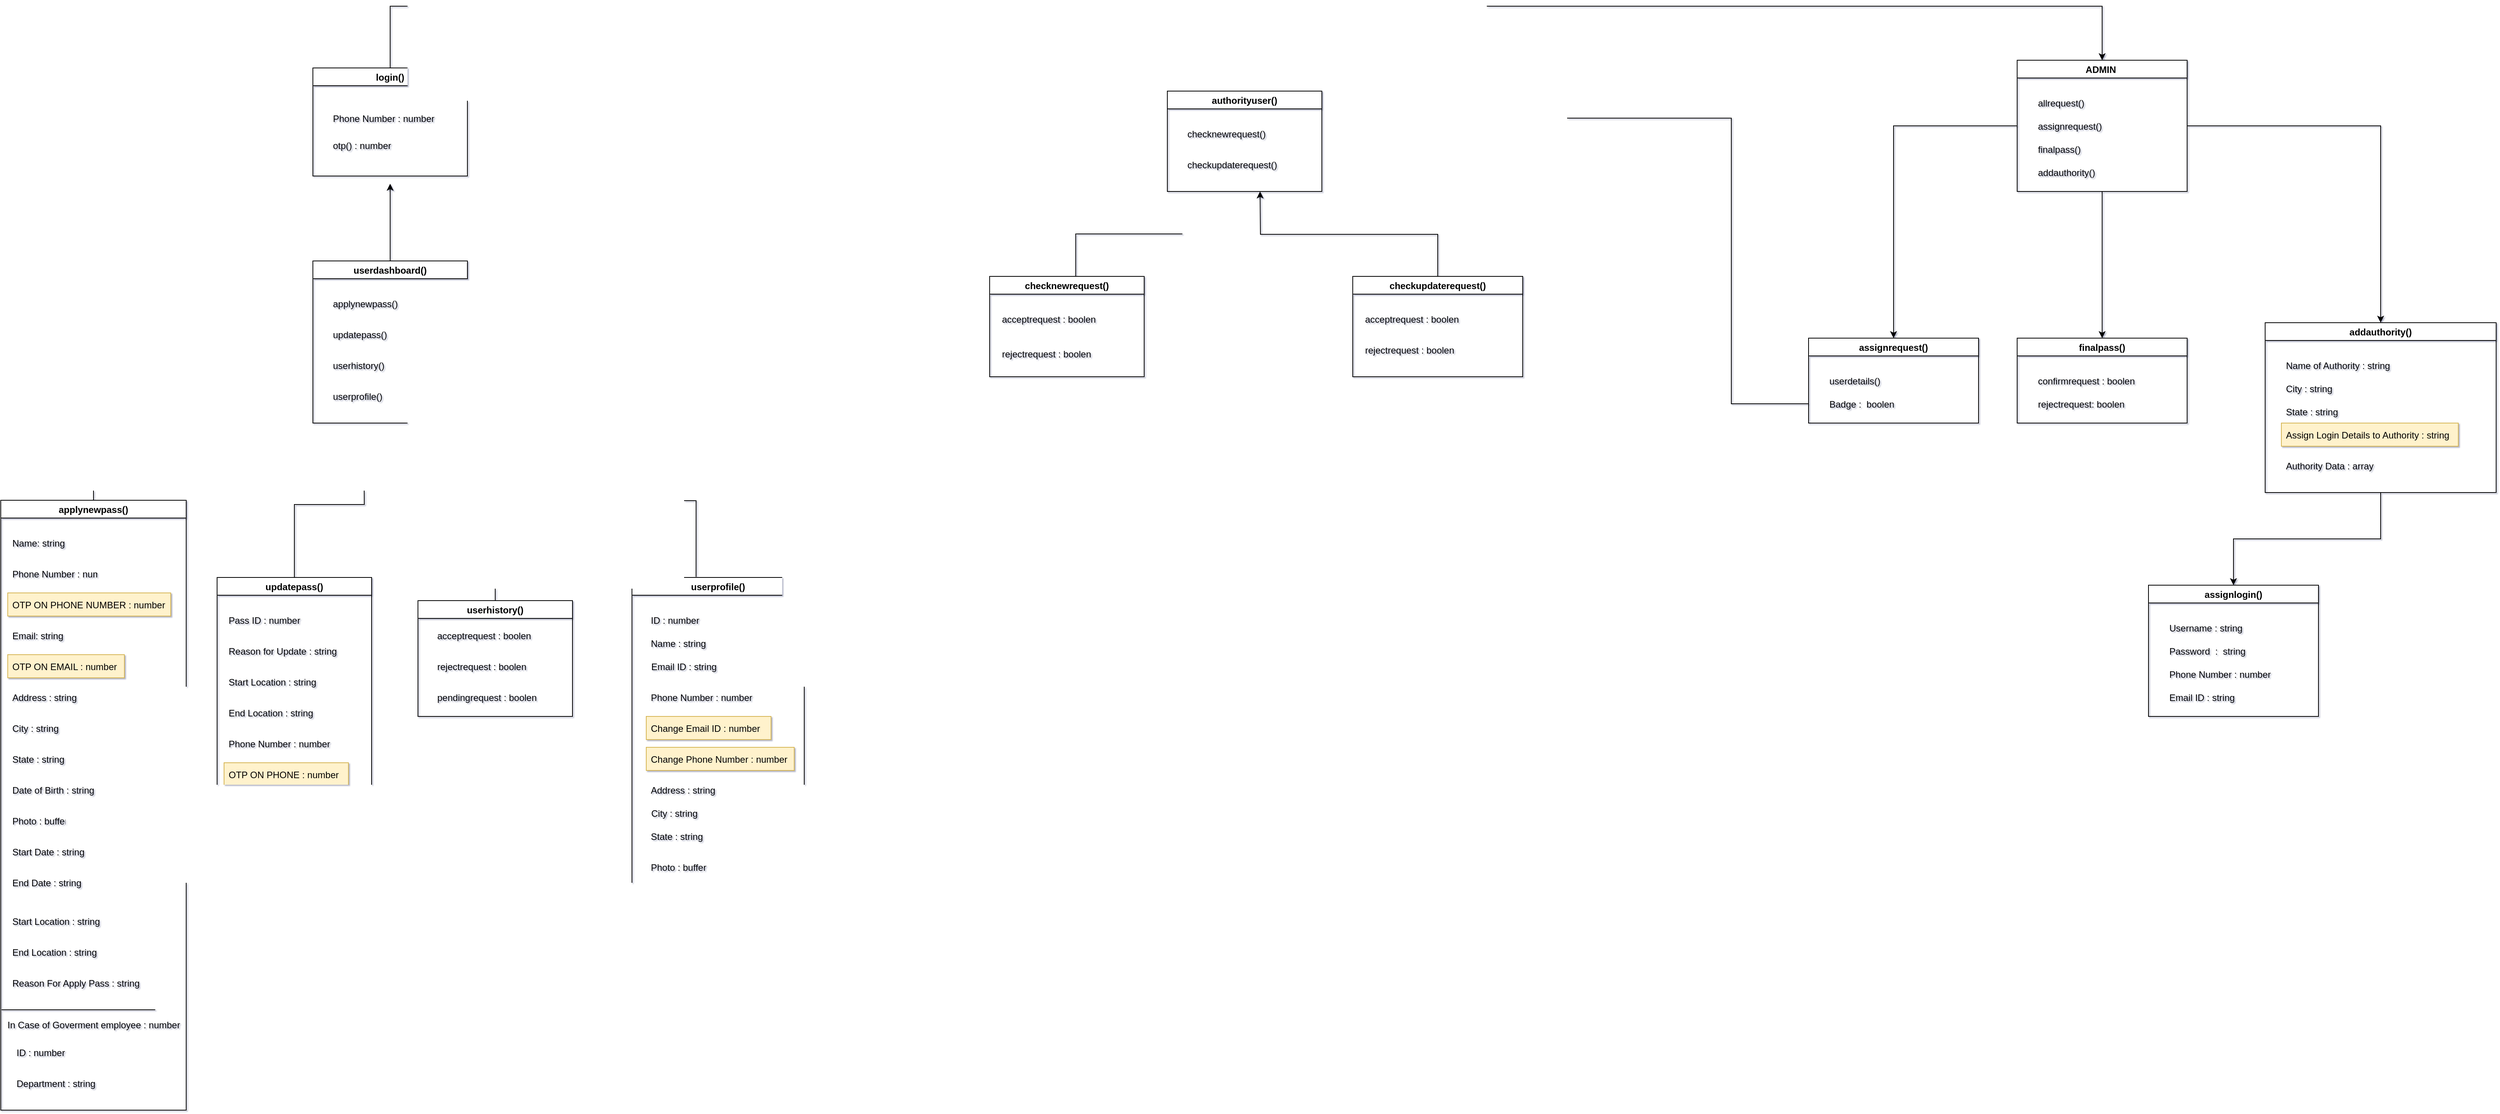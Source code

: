<mxfile version="16.5.1" type="device"><diagram id="8TVIFOBxvgKqiyBOybbR" name="Page-1"><mxGraphModel dx="4007" dy="1467" grid="1" gridSize="10" guides="1" tooltips="1" connect="1" arrows="1" fold="1" page="1" pageScale="1" pageWidth="850" pageHeight="1100" math="0" shadow="1"><root><mxCell id="0"/><mxCell id="1" parent="0"/><mxCell id="UsphuIVzsIokBbbqyyTt-1" value="authorityuser()" style="swimlane;" parent="1" vertex="1"><mxGeometry x="80" y="200" width="200" height="130" as="geometry"/></mxCell><mxCell id="UsphuIVzsIokBbbqyyTt-2" value="checknewrequest()" style="text;strokeColor=none;fillColor=none;align=left;verticalAlign=middle;spacingLeft=4;spacingRight=4;overflow=hidden;points=[[0,0.5],[1,0.5]];portConstraint=eastwest;rotatable=0;" parent="UsphuIVzsIokBbbqyyTt-1" vertex="1"><mxGeometry x="20" y="40" width="150" height="30" as="geometry"/></mxCell><mxCell id="UsphuIVzsIokBbbqyyTt-3" value="checkupdaterequest()" style="text;strokeColor=none;fillColor=none;align=left;verticalAlign=middle;spacingLeft=4;spacingRight=4;overflow=hidden;points=[[0,0.5],[1,0.5]];portConstraint=eastwest;rotatable=0;" parent="UsphuIVzsIokBbbqyyTt-1" vertex="1"><mxGeometry x="20" y="80" width="160" height="30" as="geometry"/></mxCell><mxCell id="UsphuIVzsIokBbbqyyTt-4" style="edgeStyle=orthogonalEdgeStyle;rounded=0;orthogonalLoop=1;jettySize=auto;html=1;entryX=0.25;entryY=1;entryDx=0;entryDy=0;exitX=0.557;exitY=-0.002;exitDx=0;exitDy=0;exitPerimeter=0;" parent="1" source="UsphuIVzsIokBbbqyyTt-5" target="UsphuIVzsIokBbbqyyTt-1" edge="1"><mxGeometry relative="1" as="geometry"/></mxCell><mxCell id="UsphuIVzsIokBbbqyyTt-5" value="checknewrequest()" style="swimlane;startSize=23;" parent="1" vertex="1"><mxGeometry x="-150" y="440" width="200" height="130" as="geometry"/></mxCell><mxCell id="UsphuIVzsIokBbbqyyTt-6" value="acceptrequest : boolen" style="text;strokeColor=none;fillColor=none;align=left;verticalAlign=middle;spacingLeft=4;spacingRight=4;overflow=hidden;points=[[0,0.5],[1,0.5]];portConstraint=eastwest;rotatable=0;" parent="UsphuIVzsIokBbbqyyTt-5" vertex="1"><mxGeometry x="10" y="40" width="150" height="30" as="geometry"/></mxCell><mxCell id="UsphuIVzsIokBbbqyyTt-7" value="rejectrequest : boolen" style="text;strokeColor=none;fillColor=none;align=left;verticalAlign=middle;spacingLeft=4;spacingRight=4;overflow=hidden;points=[[0,0.5],[1,0.5]];portConstraint=eastwest;rotatable=0;" parent="UsphuIVzsIokBbbqyyTt-5" vertex="1"><mxGeometry x="10" y="85" width="150" height="30" as="geometry"/></mxCell><mxCell id="UsphuIVzsIokBbbqyyTt-9" style="edgeStyle=orthogonalEdgeStyle;rounded=0;orthogonalLoop=1;jettySize=auto;html=1;exitX=0.5;exitY=0;exitDx=0;exitDy=0;" parent="1" source="UsphuIVzsIokBbbqyyTt-10" edge="1"><mxGeometry relative="1" as="geometry"><mxPoint x="200" y="330" as="targetPoint"/></mxGeometry></mxCell><mxCell id="UsphuIVzsIokBbbqyyTt-10" value="checkupdaterequest()" style="swimlane;" parent="1" vertex="1"><mxGeometry x="320" y="440" width="220" height="130" as="geometry"/></mxCell><mxCell id="HjtYf-KR7UW1iCb_bVnS-4" value="acceptrequest : boolen" style="text;strokeColor=none;fillColor=none;align=left;verticalAlign=middle;spacingLeft=4;spacingRight=4;overflow=hidden;points=[[0,0.5],[1,0.5]];portConstraint=eastwest;rotatable=0;" vertex="1" parent="UsphuIVzsIokBbbqyyTt-10"><mxGeometry x="10" y="40" width="150" height="30" as="geometry"/></mxCell><mxCell id="HjtYf-KR7UW1iCb_bVnS-5" value="rejectrequest : boolen" style="text;strokeColor=none;fillColor=none;align=left;verticalAlign=middle;spacingLeft=4;spacingRight=4;overflow=hidden;points=[[0,0.5],[1,0.5]];portConstraint=eastwest;rotatable=0;" vertex="1" parent="UsphuIVzsIokBbbqyyTt-10"><mxGeometry x="10" y="80" width="150" height="30" as="geometry"/></mxCell><mxCell id="UsphuIVzsIokBbbqyyTt-46" style="edgeStyle=orthogonalEdgeStyle;rounded=0;orthogonalLoop=1;jettySize=auto;html=1;entryX=0.5;entryY=0;entryDx=0;entryDy=0;" parent="1" source="UsphuIVzsIokBbbqyyTt-47" target="UsphuIVzsIokBbbqyyTt-105" edge="1"><mxGeometry relative="1" as="geometry"><Array as="points"><mxPoint x="-926" y="90"/><mxPoint x="1290" y="90"/></Array></mxGeometry></mxCell><mxCell id="UsphuIVzsIokBbbqyyTt-47" value="login()" style="swimlane;" parent="1" vertex="1"><mxGeometry x="-1026" y="170" width="200" height="140" as="geometry"/></mxCell><mxCell id="UsphuIVzsIokBbbqyyTt-48" value="Phone Number : number" style="text;strokeColor=none;fillColor=none;align=left;verticalAlign=middle;spacingLeft=4;spacingRight=4;overflow=hidden;points=[[0,0.5],[1,0.5]];portConstraint=eastwest;rotatable=0;" parent="UsphuIVzsIokBbbqyyTt-47" vertex="1"><mxGeometry x="20" y="50" width="150" height="30" as="geometry"/></mxCell><mxCell id="UsphuIVzsIokBbbqyyTt-49" value="otp() : number" style="text;strokeColor=none;fillColor=none;align=left;verticalAlign=middle;spacingLeft=4;spacingRight=4;overflow=hidden;points=[[0,0.5],[1,0.5]];portConstraint=eastwest;rotatable=0;" parent="UsphuIVzsIokBbbqyyTt-47" vertex="1"><mxGeometry x="20" y="85" width="160" height="30" as="geometry"/></mxCell><mxCell id="UsphuIVzsIokBbbqyyTt-50" style="edgeStyle=orthogonalEdgeStyle;rounded=0;orthogonalLoop=1;jettySize=auto;html=1;" parent="1" source="UsphuIVzsIokBbbqyyTt-51" edge="1"><mxGeometry relative="1" as="geometry"><mxPoint x="-926.0" y="320" as="targetPoint"/></mxGeometry></mxCell><mxCell id="UsphuIVzsIokBbbqyyTt-51" value="userdashboard()" style="swimlane;" parent="1" vertex="1"><mxGeometry x="-1026" y="420" width="200" height="210" as="geometry"/></mxCell><mxCell id="UsphuIVzsIokBbbqyyTt-52" value="applynewpass() " style="text;strokeColor=none;fillColor=none;align=left;verticalAlign=middle;spacingLeft=4;spacingRight=4;overflow=hidden;points=[[0,0.5],[1,0.5]];portConstraint=eastwest;rotatable=0;" parent="UsphuIVzsIokBbbqyyTt-51" vertex="1"><mxGeometry x="20" y="40" width="140" height="30" as="geometry"/></mxCell><mxCell id="UsphuIVzsIokBbbqyyTt-53" value="userhistory()" style="text;align=left;verticalAlign=middle;spacingLeft=4;spacingRight=4;overflow=hidden;points=[[0,0.5],[1,0.5]];portConstraint=eastwest;rotatable=0;" parent="UsphuIVzsIokBbbqyyTt-51" vertex="1"><mxGeometry x="20" y="120" width="160" height="30" as="geometry"/></mxCell><mxCell id="UsphuIVzsIokBbbqyyTt-54" value="updatepass()" style="text;strokeColor=none;fillColor=none;align=left;verticalAlign=middle;spacingLeft=4;spacingRight=4;overflow=hidden;points=[[0,0.5],[1,0.5]];portConstraint=eastwest;rotatable=0;" parent="UsphuIVzsIokBbbqyyTt-51" vertex="1"><mxGeometry x="20" y="80" width="150" height="30" as="geometry"/></mxCell><mxCell id="UsphuIVzsIokBbbqyyTt-55" value="userprofile()" style="text;strokeColor=none;fillColor=none;align=left;verticalAlign=middle;spacingLeft=4;spacingRight=4;overflow=hidden;points=[[0,0.5],[1,0.5]];portConstraint=eastwest;rotatable=0;" parent="UsphuIVzsIokBbbqyyTt-51" vertex="1"><mxGeometry x="20" y="160" width="160" height="30" as="geometry"/></mxCell><mxCell id="UsphuIVzsIokBbbqyyTt-56" style="edgeStyle=orthogonalEdgeStyle;rounded=0;orthogonalLoop=1;jettySize=auto;html=1;exitX=0.5;exitY=0;exitDx=0;exitDy=0;" parent="1" source="UsphuIVzsIokBbbqyyTt-57" edge="1"><mxGeometry relative="1" as="geometry"><mxPoint x="-1010" y="640" as="targetPoint"/></mxGeometry></mxCell><mxCell id="UsphuIVzsIokBbbqyyTt-57" value="applynewpass()" style="swimlane;" parent="1" vertex="1"><mxGeometry x="-1430" y="730" width="240" height="790" as="geometry"/></mxCell><mxCell id="UsphuIVzsIokBbbqyyTt-58" value="Name: string" style="text;strokeColor=none;fillColor=none;align=left;verticalAlign=middle;spacingLeft=4;spacingRight=4;overflow=hidden;points=[[0,0.5],[1,0.5]];portConstraint=eastwest;rotatable=0;" parent="UsphuIVzsIokBbbqyyTt-57" vertex="1"><mxGeometry x="9" y="40" width="80" height="30" as="geometry"/></mxCell><mxCell id="UsphuIVzsIokBbbqyyTt-59" value="Email: string" style="text;strokeColor=none;fillColor=none;align=left;verticalAlign=middle;spacingLeft=4;spacingRight=4;overflow=hidden;points=[[0,0.5],[1,0.5]];portConstraint=eastwest;rotatable=0;" parent="UsphuIVzsIokBbbqyyTt-57" vertex="1"><mxGeometry x="9" y="160" width="80" height="30" as="geometry"/></mxCell><mxCell id="UsphuIVzsIokBbbqyyTt-60" value="OTP ON PHONE NUMBER : number" style="text;strokeColor=#d6b656;fillColor=#fff2cc;align=left;verticalAlign=middle;spacingLeft=4;spacingRight=4;overflow=hidden;points=[[0,0.5],[1,0.5]];portConstraint=eastwest;rotatable=0;" parent="UsphuIVzsIokBbbqyyTt-57" vertex="1"><mxGeometry x="9" y="120" width="211" height="30" as="geometry"/></mxCell><mxCell id="UsphuIVzsIokBbbqyyTt-61" value="Phone Number : number" style="text;strokeColor=none;fillColor=none;align=left;verticalAlign=middle;spacingLeft=4;spacingRight=4;overflow=hidden;points=[[0,0.5],[1,0.5]];portConstraint=eastwest;rotatable=0;" parent="UsphuIVzsIokBbbqyyTt-57" vertex="1"><mxGeometry x="9" y="80" width="121" height="30" as="geometry"/></mxCell><mxCell id="UsphuIVzsIokBbbqyyTt-62" value="OTP ON EMAIL : number" style="text;strokeColor=#d6b656;fillColor=#fff2cc;align=left;verticalAlign=middle;spacingLeft=4;spacingRight=4;overflow=hidden;points=[[0,0.5],[1,0.5]];portConstraint=eastwest;rotatable=0;" parent="UsphuIVzsIokBbbqyyTt-57" vertex="1"><mxGeometry x="9" y="200" width="151" height="30" as="geometry"/></mxCell><mxCell id="UsphuIVzsIokBbbqyyTt-63" value="Address : string" style="text;strokeColor=none;fillColor=none;align=left;verticalAlign=middle;spacingLeft=4;spacingRight=4;overflow=hidden;points=[[0,0.5],[1,0.5]];portConstraint=eastwest;rotatable=0;" parent="UsphuIVzsIokBbbqyyTt-57" vertex="1"><mxGeometry x="9" y="240" width="101" height="30" as="geometry"/></mxCell><mxCell id="UsphuIVzsIokBbbqyyTt-64" value="City : string" style="text;strokeColor=none;fillColor=none;align=left;verticalAlign=middle;spacingLeft=4;spacingRight=4;overflow=hidden;points=[[0,0.5],[1,0.5]];portConstraint=eastwest;rotatable=0;" parent="UsphuIVzsIokBbbqyyTt-57" vertex="1"><mxGeometry x="9" y="280" width="80" height="30" as="geometry"/></mxCell><mxCell id="UsphuIVzsIokBbbqyyTt-65" value="State : string" style="text;strokeColor=none;fillColor=none;align=left;verticalAlign=middle;spacingLeft=4;spacingRight=4;overflow=hidden;points=[[0,0.5],[1,0.5]];portConstraint=eastwest;rotatable=0;" parent="UsphuIVzsIokBbbqyyTt-57" vertex="1"><mxGeometry x="9" y="320" width="80" height="30" as="geometry"/></mxCell><mxCell id="UsphuIVzsIokBbbqyyTt-66" value="Date of Birth : string" style="text;strokeColor=none;fillColor=none;align=left;verticalAlign=middle;spacingLeft=4;spacingRight=4;overflow=hidden;points=[[0,0.5],[1,0.5]];portConstraint=eastwest;rotatable=0;" parent="UsphuIVzsIokBbbqyyTt-57" vertex="1"><mxGeometry x="9" y="360" width="121" height="30" as="geometry"/></mxCell><mxCell id="UsphuIVzsIokBbbqyyTt-67" value="Photo : buffer" style="text;strokeColor=none;fillColor=none;align=left;verticalAlign=middle;spacingLeft=4;spacingRight=4;overflow=hidden;points=[[0,0.5],[1,0.5]];portConstraint=eastwest;rotatable=0;" parent="UsphuIVzsIokBbbqyyTt-57" vertex="1"><mxGeometry x="9" y="400" width="80" height="30" as="geometry"/></mxCell><mxCell id="UsphuIVzsIokBbbqyyTt-68" value="Start Date : string" style="text;strokeColor=none;fillColor=none;align=left;verticalAlign=middle;spacingLeft=4;spacingRight=4;overflow=hidden;points=[[0,0.5],[1,0.5]];portConstraint=eastwest;rotatable=0;" parent="UsphuIVzsIokBbbqyyTt-57" vertex="1"><mxGeometry x="9" y="440" width="111" height="30" as="geometry"/></mxCell><mxCell id="UsphuIVzsIokBbbqyyTt-69" value="End Date : string" style="text;strokeColor=none;fillColor=none;align=left;verticalAlign=middle;spacingLeft=4;spacingRight=4;overflow=hidden;points=[[0,0.5],[1,0.5]];portConstraint=eastwest;rotatable=0;" parent="UsphuIVzsIokBbbqyyTt-57" vertex="1"><mxGeometry x="9" y="480" width="101" height="30" as="geometry"/></mxCell><mxCell id="UsphuIVzsIokBbbqyyTt-70" value="Start Location : string" style="text;strokeColor=none;fillColor=none;align=left;verticalAlign=middle;spacingLeft=4;spacingRight=4;overflow=hidden;points=[[0,0.5],[1,0.5]];portConstraint=eastwest;rotatable=0;" parent="UsphuIVzsIokBbbqyyTt-57" vertex="1"><mxGeometry x="9" y="530" width="131" height="30" as="geometry"/></mxCell><mxCell id="UsphuIVzsIokBbbqyyTt-71" value="End Location : string" style="text;strokeColor=none;fillColor=none;align=left;verticalAlign=middle;spacingLeft=4;spacingRight=4;overflow=hidden;points=[[0,0.5],[1,0.5]];portConstraint=eastwest;rotatable=0;" parent="UsphuIVzsIokBbbqyyTt-57" vertex="1"><mxGeometry x="9" y="570" width="121" height="30" as="geometry"/></mxCell><mxCell id="UsphuIVzsIokBbbqyyTt-72" value="Reason For Apply Pass : string" style="text;strokeColor=none;fillColor=none;align=left;verticalAlign=middle;spacingLeft=4;spacingRight=4;overflow=hidden;points=[[0,0.5],[1,0.5]];portConstraint=eastwest;rotatable=0;" parent="UsphuIVzsIokBbbqyyTt-57" vertex="1"><mxGeometry x="9" y="610" width="181" height="30" as="geometry"/></mxCell><mxCell id="UsphuIVzsIokBbbqyyTt-73" value="" style="endArrow=none;html=1;rounded=0;" parent="UsphuIVzsIokBbbqyyTt-57" edge="1"><mxGeometry width="50" height="50" relative="1" as="geometry"><mxPoint x="1" y="660" as="sourcePoint"/><mxPoint x="200" y="660" as="targetPoint"/><Array as="points"><mxPoint x="100" y="660"/></Array></mxGeometry></mxCell><mxCell id="UsphuIVzsIokBbbqyyTt-74" value="In Case of Goverment employee : number" style="text;html=1;align=center;verticalAlign=middle;resizable=0;points=[];autosize=1;strokeColor=none;fillColor=none;" parent="UsphuIVzsIokBbbqyyTt-57" vertex="1"><mxGeometry y="670" width="240" height="20" as="geometry"/></mxCell><mxCell id="UsphuIVzsIokBbbqyyTt-75" value="ID : number" style="text;strokeColor=none;fillColor=none;align=left;verticalAlign=middle;spacingLeft=4;spacingRight=4;overflow=hidden;points=[[0,0.5],[1,0.5]];portConstraint=eastwest;rotatable=0;" parent="UsphuIVzsIokBbbqyyTt-57" vertex="1"><mxGeometry x="14.5" y="700" width="80" height="30" as="geometry"/></mxCell><mxCell id="UsphuIVzsIokBbbqyyTt-76" value="Department : string" style="text;strokeColor=none;fillColor=none;align=left;verticalAlign=middle;spacingLeft=4;spacingRight=4;overflow=hidden;points=[[0,0.5],[1,0.5]];portConstraint=eastwest;rotatable=0;" parent="UsphuIVzsIokBbbqyyTt-57" vertex="1"><mxGeometry x="14.5" y="740" width="115.5" height="30" as="geometry"/></mxCell><mxCell id="UsphuIVzsIokBbbqyyTt-77" style="edgeStyle=orthogonalEdgeStyle;rounded=0;orthogonalLoop=1;jettySize=auto;html=1;" parent="1" source="UsphuIVzsIokBbbqyyTt-78" edge="1"><mxGeometry relative="1" as="geometry"><mxPoint x="-960" y="640" as="targetPoint"/></mxGeometry></mxCell><mxCell id="UsphuIVzsIokBbbqyyTt-78" value="updatepass()" style="swimlane;" parent="1" vertex="1"><mxGeometry x="-1150" y="830" width="200" height="290" as="geometry"/></mxCell><mxCell id="UsphuIVzsIokBbbqyyTt-79" value="Pass ID : number" style="text;strokeColor=none;fillColor=none;align=left;verticalAlign=middle;spacingLeft=4;spacingRight=4;overflow=hidden;points=[[0,0.5],[1,0.5]];portConstraint=eastwest;rotatable=0;" parent="UsphuIVzsIokBbbqyyTt-78" vertex="1"><mxGeometry x="9" y="40" width="111" height="30" as="geometry"/></mxCell><mxCell id="UsphuIVzsIokBbbqyyTt-80" value="Reason for Update : string" style="text;strokeColor=none;fillColor=none;align=left;verticalAlign=middle;spacingLeft=4;spacingRight=4;overflow=hidden;points=[[0,0.5],[1,0.5]];portConstraint=eastwest;rotatable=0;" parent="UsphuIVzsIokBbbqyyTt-78" vertex="1"><mxGeometry x="9" y="80" width="151" height="30" as="geometry"/></mxCell><mxCell id="UsphuIVzsIokBbbqyyTt-81" value="Start Location : string" style="text;strokeColor=none;fillColor=none;align=left;verticalAlign=middle;spacingLeft=4;spacingRight=4;overflow=hidden;points=[[0,0.5],[1,0.5]];portConstraint=eastwest;rotatable=0;" parent="UsphuIVzsIokBbbqyyTt-78" vertex="1"><mxGeometry x="9" y="120" width="131" height="30" as="geometry"/></mxCell><mxCell id="UsphuIVzsIokBbbqyyTt-82" value="End Location : string" style="text;strokeColor=none;fillColor=none;align=left;verticalAlign=middle;spacingLeft=4;spacingRight=4;overflow=hidden;points=[[0,0.5],[1,0.5]];portConstraint=eastwest;rotatable=0;" parent="UsphuIVzsIokBbbqyyTt-78" vertex="1"><mxGeometry x="9" y="160" width="131" height="30" as="geometry"/></mxCell><mxCell id="UsphuIVzsIokBbbqyyTt-83" value="Phone Number : number" style="text;strokeColor=none;fillColor=none;align=left;verticalAlign=middle;spacingLeft=4;spacingRight=4;overflow=hidden;points=[[0,0.5],[1,0.5]];portConstraint=eastwest;rotatable=0;" parent="UsphuIVzsIokBbbqyyTt-78" vertex="1"><mxGeometry x="9" y="200" width="151" height="30" as="geometry"/></mxCell><mxCell id="UsphuIVzsIokBbbqyyTt-84" value="OTP ON PHONE : number" style="text;strokeColor=#d6b656;fillColor=#fff2cc;align=left;verticalAlign=middle;spacingLeft=4;spacingRight=4;overflow=hidden;points=[[0,0.5],[1,0.5]];portConstraint=eastwest;rotatable=0;" parent="UsphuIVzsIokBbbqyyTt-78" vertex="1"><mxGeometry x="9" y="240" width="161" height="30" as="geometry"/></mxCell><mxCell id="UsphuIVzsIokBbbqyyTt-85" style="edgeStyle=orthogonalEdgeStyle;rounded=0;orthogonalLoop=1;jettySize=auto;html=1;" parent="1" source="UsphuIVzsIokBbbqyyTt-86" edge="1"><mxGeometry relative="1" as="geometry"><mxPoint x="-890" y="640" as="targetPoint"/></mxGeometry></mxCell><mxCell id="UsphuIVzsIokBbbqyyTt-86" value="userhistory()" style="swimlane;" parent="1" vertex="1"><mxGeometry x="-890" y="860" width="200" height="150" as="geometry"/></mxCell><mxCell id="UsphuIVzsIokBbbqyyTt-88" value="pendingrequest : boolen" style="text;strokeColor=none;fillColor=none;align=left;verticalAlign=middle;spacingLeft=4;spacingRight=4;overflow=hidden;points=[[0,0.5],[1,0.5]];portConstraint=eastwest;rotatable=0;" parent="UsphuIVzsIokBbbqyyTt-86" vertex="1"><mxGeometry x="19" y="110" width="181" height="30" as="geometry"/></mxCell><mxCell id="UsphuIVzsIokBbbqyyTt-89" value="rejectrequest : boolen" style="text;strokeColor=none;fillColor=none;align=left;verticalAlign=middle;spacingLeft=4;spacingRight=4;overflow=hidden;points=[[0,0.5],[1,0.5]];portConstraint=eastwest;rotatable=0;" parent="UsphuIVzsIokBbbqyyTt-86" vertex="1"><mxGeometry x="19" y="70" width="141" height="30" as="geometry"/></mxCell><mxCell id="HjtYf-KR7UW1iCb_bVnS-2" value="acceptrequest : boolen" style="text;strokeColor=none;fillColor=none;align=left;verticalAlign=middle;spacingLeft=4;spacingRight=4;overflow=hidden;points=[[0,0.5],[1,0.5]];portConstraint=eastwest;rotatable=0;" vertex="1" parent="UsphuIVzsIokBbbqyyTt-86"><mxGeometry x="19" y="30" width="150" height="30" as="geometry"/></mxCell><mxCell id="UsphuIVzsIokBbbqyyTt-90" style="edgeStyle=orthogonalEdgeStyle;rounded=0;orthogonalLoop=1;jettySize=auto;html=1;exitX=0.372;exitY=-0.002;exitDx=0;exitDy=0;exitPerimeter=0;" parent="1" source="UsphuIVzsIokBbbqyyTt-91" edge="1"><mxGeometry relative="1" as="geometry"><mxPoint x="-840" y="630" as="targetPoint"/></mxGeometry></mxCell><mxCell id="UsphuIVzsIokBbbqyyTt-91" value="userprofile()" style="swimlane;" parent="1" vertex="1"><mxGeometry x="-613" y="830" width="223" height="400" as="geometry"/></mxCell><mxCell id="UsphuIVzsIokBbbqyyTt-92" value="Name : string" style="text;strokeColor=none;fillColor=none;align=left;verticalAlign=middle;spacingLeft=4;spacingRight=4;overflow=hidden;points=[[0,0.5],[1,0.5]];portConstraint=eastwest;rotatable=0;" parent="UsphuIVzsIokBbbqyyTt-91" vertex="1"><mxGeometry x="18.5" y="70" width="91.5" height="30" as="geometry"/></mxCell><mxCell id="UsphuIVzsIokBbbqyyTt-93" value="Email ID : string" style="text;strokeColor=none;fillColor=none;align=left;verticalAlign=middle;spacingLeft=4;spacingRight=4;overflow=hidden;points=[[0,0.5],[1,0.5]];portConstraint=eastwest;rotatable=0;" parent="UsphuIVzsIokBbbqyyTt-91" vertex="1"><mxGeometry x="19" y="100" width="101" height="30" as="geometry"/></mxCell><mxCell id="UsphuIVzsIokBbbqyyTt-94" value="Phone Number : number" style="text;strokeColor=none;fillColor=none;align=left;verticalAlign=middle;spacingLeft=4;spacingRight=4;overflow=hidden;points=[[0,0.5],[1,0.5]];portConstraint=eastwest;rotatable=0;" parent="UsphuIVzsIokBbbqyyTt-91" vertex="1"><mxGeometry x="18.5" y="140" width="151.5" height="30" as="geometry"/></mxCell><mxCell id="UsphuIVzsIokBbbqyyTt-95" value="Change Email ID : number" style="text;strokeColor=#d6b656;fillColor=#fff2cc;align=left;verticalAlign=middle;spacingLeft=4;spacingRight=4;overflow=hidden;points=[[0,0.5],[1,0.5]];portConstraint=eastwest;rotatable=0;" parent="UsphuIVzsIokBbbqyyTt-91" vertex="1"><mxGeometry x="18.5" y="180" width="161.5" height="30" as="geometry"/></mxCell><mxCell id="UsphuIVzsIokBbbqyyTt-96" value="Change Phone Number : number" style="text;strokeColor=#d6b656;fillColor=#fff2cc;align=left;verticalAlign=middle;spacingLeft=4;spacingRight=4;overflow=hidden;points=[[0,0.5],[1,0.5]];portConstraint=eastwest;rotatable=0;" parent="UsphuIVzsIokBbbqyyTt-91" vertex="1"><mxGeometry x="18.5" y="220" width="191.5" height="30" as="geometry"/></mxCell><mxCell id="UsphuIVzsIokBbbqyyTt-97" value="Address : string" style="text;strokeColor=none;fillColor=none;align=left;verticalAlign=middle;spacingLeft=4;spacingRight=4;overflow=hidden;points=[[0,0.5],[1,0.5]];portConstraint=eastwest;rotatable=0;" parent="UsphuIVzsIokBbbqyyTt-91" vertex="1"><mxGeometry x="18.5" y="260" width="101.5" height="30" as="geometry"/></mxCell><mxCell id="UsphuIVzsIokBbbqyyTt-98" value="City : string" style="text;strokeColor=none;fillColor=none;align=left;verticalAlign=middle;spacingLeft=4;spacingRight=4;overflow=hidden;points=[[0,0.5],[1,0.5]];portConstraint=eastwest;rotatable=0;" parent="UsphuIVzsIokBbbqyyTt-91" vertex="1"><mxGeometry x="19" y="290" width="80" height="30" as="geometry"/></mxCell><mxCell id="UsphuIVzsIokBbbqyyTt-99" value="State : string" style="text;strokeColor=none;fillColor=none;align=left;verticalAlign=middle;spacingLeft=4;spacingRight=4;overflow=hidden;points=[[0,0.5],[1,0.5]];portConstraint=eastwest;rotatable=0;" parent="UsphuIVzsIokBbbqyyTt-91" vertex="1"><mxGeometry x="18.5" y="320" width="80" height="30" as="geometry"/></mxCell><mxCell id="UsphuIVzsIokBbbqyyTt-100" value="ID : number" style="text;strokeColor=none;fillColor=none;align=left;verticalAlign=middle;spacingLeft=4;spacingRight=4;overflow=hidden;points=[[0,0.5],[1,0.5]];portConstraint=eastwest;rotatable=0;" parent="UsphuIVzsIokBbbqyyTt-91" vertex="1"><mxGeometry x="18.5" y="40" width="80" height="30" as="geometry"/></mxCell><mxCell id="UsphuIVzsIokBbbqyyTt-101" value="Photo : buffer" style="text;strokeColor=none;fillColor=none;align=left;verticalAlign=middle;spacingLeft=4;spacingRight=4;overflow=hidden;points=[[0,0.5],[1,0.5]];portConstraint=eastwest;rotatable=0;" parent="UsphuIVzsIokBbbqyyTt-91" vertex="1"><mxGeometry x="18.5" y="360" width="91.5" height="30" as="geometry"/></mxCell><mxCell id="UsphuIVzsIokBbbqyyTt-102" value="" style="edgeStyle=orthogonalEdgeStyle;rounded=0;orthogonalLoop=1;jettySize=auto;html=1;" parent="1" source="UsphuIVzsIokBbbqyyTt-105" target="UsphuIVzsIokBbbqyyTt-110" edge="1"><mxGeometry relative="1" as="geometry"/></mxCell><mxCell id="UsphuIVzsIokBbbqyyTt-103" value="" style="edgeStyle=orthogonalEdgeStyle;rounded=0;orthogonalLoop=1;jettySize=auto;html=1;" parent="1" source="UsphuIVzsIokBbbqyyTt-105" target="UsphuIVzsIokBbbqyyTt-114" edge="1"><mxGeometry relative="1" as="geometry"/></mxCell><mxCell id="UsphuIVzsIokBbbqyyTt-104" value="" style="edgeStyle=orthogonalEdgeStyle;rounded=0;orthogonalLoop=1;jettySize=auto;html=1;" parent="1" source="UsphuIVzsIokBbbqyyTt-105" target="UsphuIVzsIokBbbqyyTt-118" edge="1"><mxGeometry relative="1" as="geometry"/></mxCell><mxCell id="UsphuIVzsIokBbbqyyTt-105" value="ADMIN " style="swimlane;" parent="1" vertex="1"><mxGeometry x="1180" y="160" width="220" height="170" as="geometry"/></mxCell><mxCell id="UsphuIVzsIokBbbqyyTt-106" value="allrequest()" style="text;strokeColor=none;fillColor=none;align=left;verticalAlign=middle;spacingLeft=4;spacingRight=4;overflow=hidden;points=[[0,0.5],[1,0.5]];portConstraint=eastwest;rotatable=0;" parent="UsphuIVzsIokBbbqyyTt-105" vertex="1"><mxGeometry x="21" y="40" width="159" height="30" as="geometry"/></mxCell><mxCell id="UsphuIVzsIokBbbqyyTt-107" value="assignrequest()" style="text;strokeColor=none;fillColor=none;align=left;verticalAlign=middle;spacingLeft=4;spacingRight=4;overflow=hidden;points=[[0,0.5],[1,0.5]];portConstraint=eastwest;rotatable=0;" parent="UsphuIVzsIokBbbqyyTt-105" vertex="1"><mxGeometry x="21" y="70" width="159" height="30" as="geometry"/></mxCell><mxCell id="UsphuIVzsIokBbbqyyTt-108" value="finalpass()" style="text;strokeColor=none;fillColor=none;align=left;verticalAlign=middle;spacingLeft=4;spacingRight=4;overflow=hidden;points=[[0,0.5],[1,0.5]];portConstraint=eastwest;rotatable=0;" parent="UsphuIVzsIokBbbqyyTt-105" vertex="1"><mxGeometry x="21" y="100" width="199" height="30" as="geometry"/></mxCell><mxCell id="UsphuIVzsIokBbbqyyTt-109" value="addauthority()" style="text;strokeColor=none;fillColor=none;align=left;verticalAlign=middle;spacingLeft=4;spacingRight=4;overflow=hidden;points=[[0,0.5],[1,0.5]];portConstraint=eastwest;rotatable=0;" parent="UsphuIVzsIokBbbqyyTt-105" vertex="1"><mxGeometry x="21" y="130" width="119" height="30" as="geometry"/></mxCell><mxCell id="UsphuIVzsIokBbbqyyTt-110" value="finalpass()" style="swimlane;" parent="1" vertex="1"><mxGeometry x="1180" y="520" width="220" height="110" as="geometry"/></mxCell><mxCell id="UsphuIVzsIokBbbqyyTt-111" value="confirmrequest : boolen" style="text;strokeColor=none;fillColor=none;align=left;verticalAlign=middle;spacingLeft=4;spacingRight=4;overflow=hidden;points=[[0,0.5],[1,0.5]];portConstraint=eastwest;rotatable=0;" parent="UsphuIVzsIokBbbqyyTt-110" vertex="1"><mxGeometry x="21" y="40" width="159" height="30" as="geometry"/></mxCell><mxCell id="UsphuIVzsIokBbbqyyTt-112" value="rejectrequest: boolen" style="text;strokeColor=none;fillColor=none;align=left;verticalAlign=middle;spacingLeft=4;spacingRight=4;overflow=hidden;points=[[0,0.5],[1,0.5]];portConstraint=eastwest;rotatable=0;" parent="UsphuIVzsIokBbbqyyTt-110" vertex="1"><mxGeometry x="21" y="70" width="159" height="30" as="geometry"/></mxCell><mxCell id="UsphuIVzsIokBbbqyyTt-113" style="edgeStyle=orthogonalEdgeStyle;rounded=0;orthogonalLoop=1;jettySize=auto;html=1;" parent="1" source="UsphuIVzsIokBbbqyyTt-114" edge="1"><mxGeometry relative="1" as="geometry"><Array as="points"><mxPoint x="810" y="605"/><mxPoint x="810" y="235"/></Array><mxPoint x="280" y="235" as="targetPoint"/></mxGeometry></mxCell><mxCell id="UsphuIVzsIokBbbqyyTt-114" value="assignrequest()" style="swimlane;" parent="1" vertex="1"><mxGeometry x="910" y="520" width="220" height="110" as="geometry"/></mxCell><mxCell id="UsphuIVzsIokBbbqyyTt-115" value="userdetails() " style="text;strokeColor=none;fillColor=none;align=left;verticalAlign=middle;spacingLeft=4;spacingRight=4;overflow=hidden;points=[[0,0.5],[1,0.5]];portConstraint=eastwest;rotatable=0;" parent="UsphuIVzsIokBbbqyyTt-114" vertex="1"><mxGeometry x="21" y="40" width="159" height="30" as="geometry"/></mxCell><mxCell id="UsphuIVzsIokBbbqyyTt-116" value="Badge :  boolen" style="text;strokeColor=none;fillColor=none;align=left;verticalAlign=middle;spacingLeft=4;spacingRight=4;overflow=hidden;points=[[0,0.5],[1,0.5]];portConstraint=eastwest;rotatable=0;" parent="UsphuIVzsIokBbbqyyTt-114" vertex="1"><mxGeometry x="21" y="70" width="189" height="30" as="geometry"/></mxCell><mxCell id="UsphuIVzsIokBbbqyyTt-117" value="" style="edgeStyle=orthogonalEdgeStyle;rounded=0;orthogonalLoop=1;jettySize=auto;html=1;" parent="1" source="UsphuIVzsIokBbbqyyTt-118" target="UsphuIVzsIokBbbqyyTt-124" edge="1"><mxGeometry relative="1" as="geometry"/></mxCell><mxCell id="UsphuIVzsIokBbbqyyTt-118" value="addauthority()" style="swimlane;" parent="1" vertex="1"><mxGeometry x="1501" y="500" width="299" height="220" as="geometry"/></mxCell><mxCell id="UsphuIVzsIokBbbqyyTt-119" value="Name of Authority : string" style="text;strokeColor=none;fillColor=none;align=left;verticalAlign=middle;spacingLeft=4;spacingRight=4;overflow=hidden;points=[[0,0.5],[1,0.5]];portConstraint=eastwest;rotatable=0;" parent="UsphuIVzsIokBbbqyyTt-118" vertex="1"><mxGeometry x="21" y="40" width="159" height="30" as="geometry"/></mxCell><mxCell id="UsphuIVzsIokBbbqyyTt-120" value="City : string" style="text;strokeColor=none;fillColor=none;align=left;verticalAlign=middle;spacingLeft=4;spacingRight=4;overflow=hidden;points=[[0,0.5],[1,0.5]];portConstraint=eastwest;rotatable=0;" parent="UsphuIVzsIokBbbqyyTt-118" vertex="1"><mxGeometry x="21" y="70" width="159" height="30" as="geometry"/></mxCell><mxCell id="UsphuIVzsIokBbbqyyTt-121" value="State : string" style="text;strokeColor=none;fillColor=none;align=left;verticalAlign=middle;spacingLeft=4;spacingRight=4;overflow=hidden;points=[[0,0.5],[1,0.5]];portConstraint=eastwest;rotatable=0;" parent="UsphuIVzsIokBbbqyyTt-118" vertex="1"><mxGeometry x="21" y="100" width="199" height="30" as="geometry"/></mxCell><mxCell id="UsphuIVzsIokBbbqyyTt-122" value="Assign Login Details to Authority : string" style="text;strokeColor=#d6b656;fillColor=#fff2cc;align=left;verticalAlign=middle;spacingLeft=4;spacingRight=4;overflow=hidden;points=[[0,0.5],[1,0.5]];portConstraint=eastwest;rotatable=0;" parent="UsphuIVzsIokBbbqyyTt-118" vertex="1"><mxGeometry x="21" y="130" width="229" height="30" as="geometry"/></mxCell><mxCell id="UsphuIVzsIokBbbqyyTt-123" value="Authority Data : array" style="text;strokeColor=none;fillColor=none;align=left;verticalAlign=middle;spacingLeft=4;spacingRight=4;overflow=hidden;points=[[0,0.5],[1,0.5]];portConstraint=eastwest;rotatable=0;" parent="UsphuIVzsIokBbbqyyTt-118" vertex="1"><mxGeometry x="21" y="170" width="199" height="30" as="geometry"/></mxCell><mxCell id="UsphuIVzsIokBbbqyyTt-124" value="assignlogin()" style="swimlane;" parent="1" vertex="1"><mxGeometry x="1350" y="840" width="220" height="170" as="geometry"/></mxCell><mxCell id="UsphuIVzsIokBbbqyyTt-125" value="Username : string" style="text;strokeColor=none;fillColor=none;align=left;verticalAlign=middle;spacingLeft=4;spacingRight=4;overflow=hidden;points=[[0,0.5],[1,0.5]];portConstraint=eastwest;rotatable=0;" parent="UsphuIVzsIokBbbqyyTt-124" vertex="1"><mxGeometry x="21" y="40" width="159" height="30" as="geometry"/></mxCell><mxCell id="UsphuIVzsIokBbbqyyTt-126" value="Password  :  string" style="text;strokeColor=none;fillColor=none;align=left;verticalAlign=middle;spacingLeft=4;spacingRight=4;overflow=hidden;points=[[0,0.5],[1,0.5]];portConstraint=eastwest;rotatable=0;" parent="UsphuIVzsIokBbbqyyTt-124" vertex="1"><mxGeometry x="21" y="70" width="159" height="30" as="geometry"/></mxCell><mxCell id="UsphuIVzsIokBbbqyyTt-127" value="Phone Number : number" style="text;strokeColor=none;fillColor=none;align=left;verticalAlign=middle;spacingLeft=4;spacingRight=4;overflow=hidden;points=[[0,0.5],[1,0.5]];portConstraint=eastwest;rotatable=0;" parent="UsphuIVzsIokBbbqyyTt-124" vertex="1"><mxGeometry x="21" y="100" width="199" height="30" as="geometry"/></mxCell><mxCell id="UsphuIVzsIokBbbqyyTt-128" value="Email ID : string" style="text;strokeColor=none;fillColor=none;align=left;verticalAlign=middle;spacingLeft=4;spacingRight=4;overflow=hidden;points=[[0,0.5],[1,0.5]];portConstraint=eastwest;rotatable=0;" parent="UsphuIVzsIokBbbqyyTt-124" vertex="1"><mxGeometry x="21" y="130" width="129" height="30" as="geometry"/></mxCell></root></mxGraphModel></diagram></mxfile>